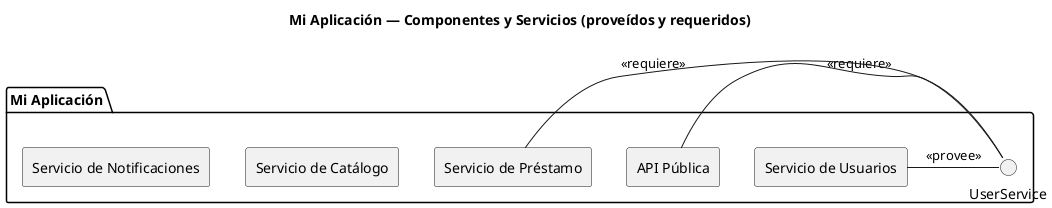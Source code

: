 @startuml
title Mi Aplicación — Componentes y Servicios (proveídos y requeridos)

skinparam shadowing false
skinparam componentStyle rectangle

package "Mi Aplicación" {

  ' ================== Componentes ==================
  component "API Pública" as api

  component "Servicio de Usuarios" as user
  component "Servicio de Catálogo" as catalog
  component "Servicio de Préstamo" as loan
  component "Servicio de Notificaciones" as notif

  ' ================== Interfaces (Proveídas) ==================
  ' Usuarios
  interface UserService




  ' ================== Provisión de interfaces ==================
  user - UserService : <<provee>>




  ' ================== Dependencias (Requeridas) ==================
  ' La API pública orquesta casos de uso de toda la app
  api - UserService        : <<requiere>>


  ' El servicio de Préstamo necesita datos de usuario y catálogo y notifica eventos
  loan - UserService         : <<requiere>>



}

@enduml
